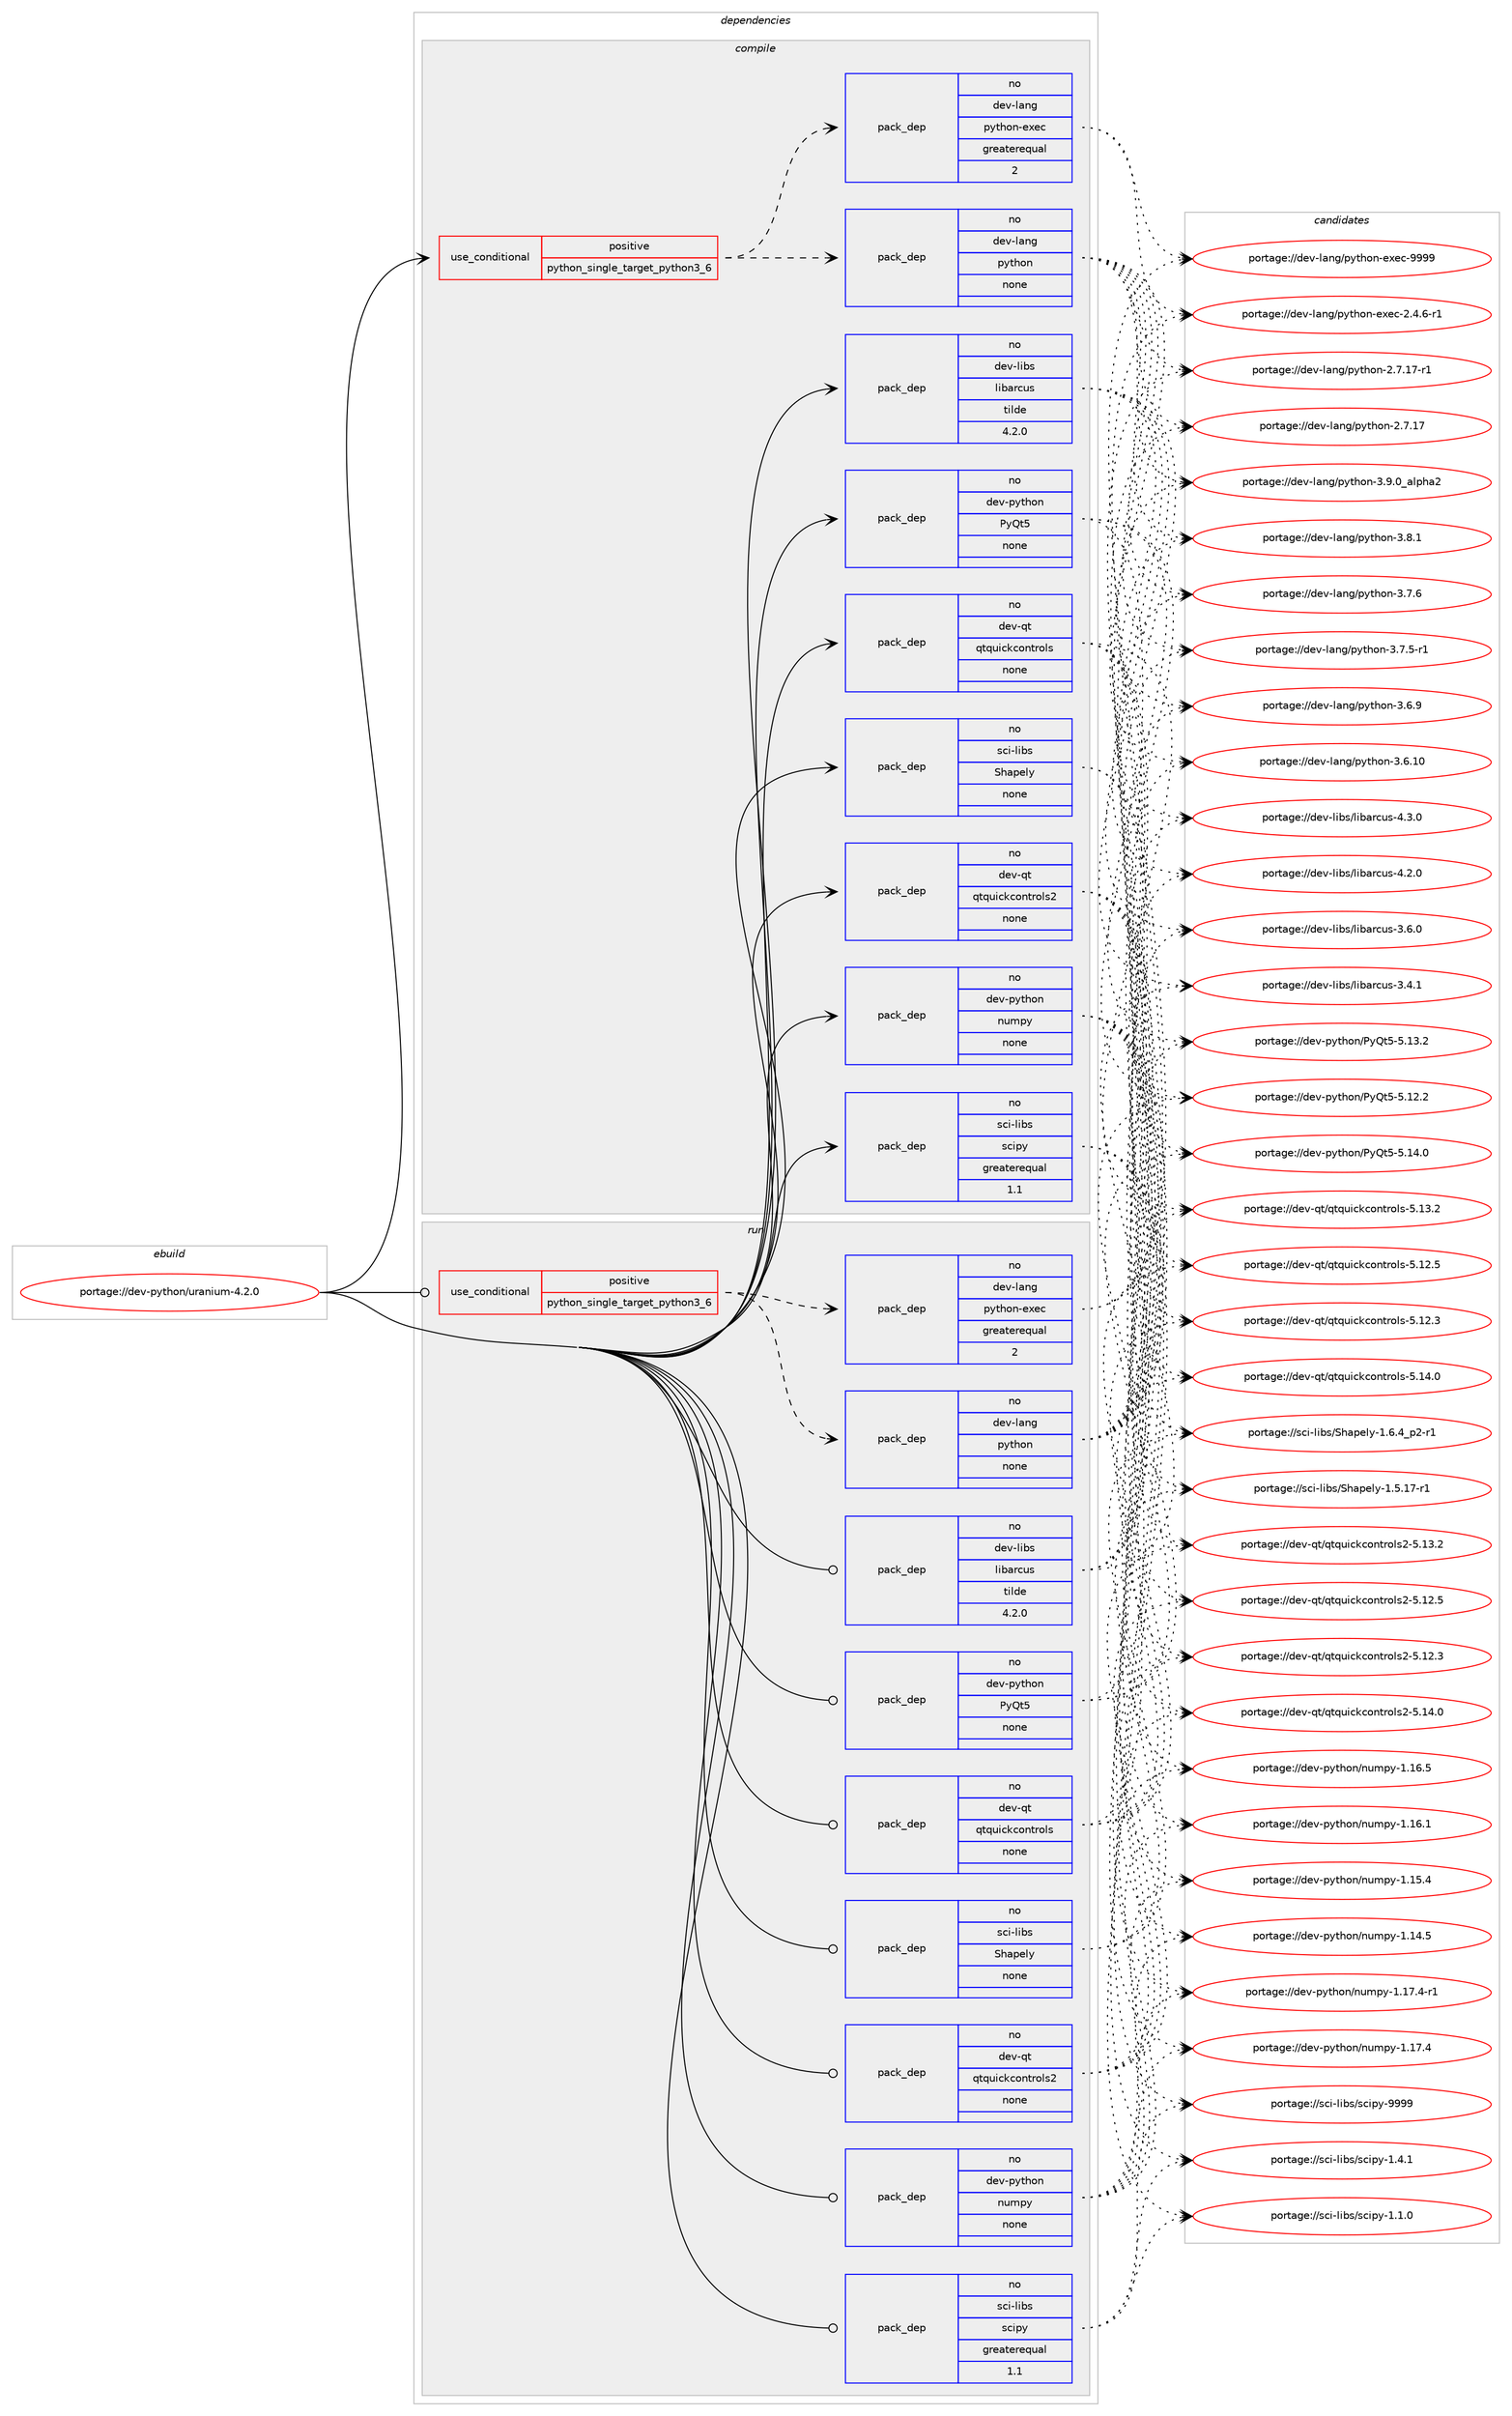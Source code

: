 digraph prolog {

# *************
# Graph options
# *************

newrank=true;
concentrate=true;
compound=true;
graph [rankdir=LR,fontname=Helvetica,fontsize=10,ranksep=1.5];#, ranksep=2.5, nodesep=0.2];
edge  [arrowhead=vee];
node  [fontname=Helvetica,fontsize=10];

# **********
# The ebuild
# **********

subgraph cluster_leftcol {
color=gray;
label=<<i>ebuild</i>>;
id [label="portage://dev-python/uranium-4.2.0", color=red, width=4, href="../dev-python/uranium-4.2.0.svg"];
}

# ****************
# The dependencies
# ****************

subgraph cluster_midcol {
color=gray;
label=<<i>dependencies</i>>;
subgraph cluster_compile {
fillcolor="#eeeeee";
style=filled;
label=<<i>compile</i>>;
subgraph cond104168 {
dependency419767 [label=<<TABLE BORDER="0" CELLBORDER="1" CELLSPACING="0" CELLPADDING="4"><TR><TD ROWSPAN="3" CELLPADDING="10">use_conditional</TD></TR><TR><TD>positive</TD></TR><TR><TD>python_single_target_python3_6</TD></TR></TABLE>>, shape=none, color=red];
subgraph pack310710 {
dependency419768 [label=<<TABLE BORDER="0" CELLBORDER="1" CELLSPACING="0" CELLPADDING="4" WIDTH="220"><TR><TD ROWSPAN="6" CELLPADDING="30">pack_dep</TD></TR><TR><TD WIDTH="110">no</TD></TR><TR><TD>dev-lang</TD></TR><TR><TD>python</TD></TR><TR><TD>none</TD></TR><TR><TD></TD></TR></TABLE>>, shape=none, color=blue];
}
dependency419767:e -> dependency419768:w [weight=20,style="dashed",arrowhead="vee"];
subgraph pack310711 {
dependency419769 [label=<<TABLE BORDER="0" CELLBORDER="1" CELLSPACING="0" CELLPADDING="4" WIDTH="220"><TR><TD ROWSPAN="6" CELLPADDING="30">pack_dep</TD></TR><TR><TD WIDTH="110">no</TD></TR><TR><TD>dev-lang</TD></TR><TR><TD>python-exec</TD></TR><TR><TD>greaterequal</TD></TR><TR><TD>2</TD></TR></TABLE>>, shape=none, color=blue];
}
dependency419767:e -> dependency419769:w [weight=20,style="dashed",arrowhead="vee"];
}
id:e -> dependency419767:w [weight=20,style="solid",arrowhead="vee"];
subgraph pack310712 {
dependency419770 [label=<<TABLE BORDER="0" CELLBORDER="1" CELLSPACING="0" CELLPADDING="4" WIDTH="220"><TR><TD ROWSPAN="6" CELLPADDING="30">pack_dep</TD></TR><TR><TD WIDTH="110">no</TD></TR><TR><TD>dev-libs</TD></TR><TR><TD>libarcus</TD></TR><TR><TD>tilde</TD></TR><TR><TD>4.2.0</TD></TR></TABLE>>, shape=none, color=blue];
}
id:e -> dependency419770:w [weight=20,style="solid",arrowhead="vee"];
subgraph pack310713 {
dependency419771 [label=<<TABLE BORDER="0" CELLBORDER="1" CELLSPACING="0" CELLPADDING="4" WIDTH="220"><TR><TD ROWSPAN="6" CELLPADDING="30">pack_dep</TD></TR><TR><TD WIDTH="110">no</TD></TR><TR><TD>dev-python</TD></TR><TR><TD>PyQt5</TD></TR><TR><TD>none</TD></TR><TR><TD></TD></TR></TABLE>>, shape=none, color=blue];
}
id:e -> dependency419771:w [weight=20,style="solid",arrowhead="vee"];
subgraph pack310714 {
dependency419772 [label=<<TABLE BORDER="0" CELLBORDER="1" CELLSPACING="0" CELLPADDING="4" WIDTH="220"><TR><TD ROWSPAN="6" CELLPADDING="30">pack_dep</TD></TR><TR><TD WIDTH="110">no</TD></TR><TR><TD>dev-python</TD></TR><TR><TD>numpy</TD></TR><TR><TD>none</TD></TR><TR><TD></TD></TR></TABLE>>, shape=none, color=blue];
}
id:e -> dependency419772:w [weight=20,style="solid",arrowhead="vee"];
subgraph pack310715 {
dependency419773 [label=<<TABLE BORDER="0" CELLBORDER="1" CELLSPACING="0" CELLPADDING="4" WIDTH="220"><TR><TD ROWSPAN="6" CELLPADDING="30">pack_dep</TD></TR><TR><TD WIDTH="110">no</TD></TR><TR><TD>dev-qt</TD></TR><TR><TD>qtquickcontrols</TD></TR><TR><TD>none</TD></TR><TR><TD></TD></TR></TABLE>>, shape=none, color=blue];
}
id:e -> dependency419773:w [weight=20,style="solid",arrowhead="vee"];
subgraph pack310716 {
dependency419774 [label=<<TABLE BORDER="0" CELLBORDER="1" CELLSPACING="0" CELLPADDING="4" WIDTH="220"><TR><TD ROWSPAN="6" CELLPADDING="30">pack_dep</TD></TR><TR><TD WIDTH="110">no</TD></TR><TR><TD>dev-qt</TD></TR><TR><TD>qtquickcontrols2</TD></TR><TR><TD>none</TD></TR><TR><TD></TD></TR></TABLE>>, shape=none, color=blue];
}
id:e -> dependency419774:w [weight=20,style="solid",arrowhead="vee"];
subgraph pack310717 {
dependency419775 [label=<<TABLE BORDER="0" CELLBORDER="1" CELLSPACING="0" CELLPADDING="4" WIDTH="220"><TR><TD ROWSPAN="6" CELLPADDING="30">pack_dep</TD></TR><TR><TD WIDTH="110">no</TD></TR><TR><TD>sci-libs</TD></TR><TR><TD>Shapely</TD></TR><TR><TD>none</TD></TR><TR><TD></TD></TR></TABLE>>, shape=none, color=blue];
}
id:e -> dependency419775:w [weight=20,style="solid",arrowhead="vee"];
subgraph pack310718 {
dependency419776 [label=<<TABLE BORDER="0" CELLBORDER="1" CELLSPACING="0" CELLPADDING="4" WIDTH="220"><TR><TD ROWSPAN="6" CELLPADDING="30">pack_dep</TD></TR><TR><TD WIDTH="110">no</TD></TR><TR><TD>sci-libs</TD></TR><TR><TD>scipy</TD></TR><TR><TD>greaterequal</TD></TR><TR><TD>1.1</TD></TR></TABLE>>, shape=none, color=blue];
}
id:e -> dependency419776:w [weight=20,style="solid",arrowhead="vee"];
}
subgraph cluster_compileandrun {
fillcolor="#eeeeee";
style=filled;
label=<<i>compile and run</i>>;
}
subgraph cluster_run {
fillcolor="#eeeeee";
style=filled;
label=<<i>run</i>>;
subgraph cond104169 {
dependency419777 [label=<<TABLE BORDER="0" CELLBORDER="1" CELLSPACING="0" CELLPADDING="4"><TR><TD ROWSPAN="3" CELLPADDING="10">use_conditional</TD></TR><TR><TD>positive</TD></TR><TR><TD>python_single_target_python3_6</TD></TR></TABLE>>, shape=none, color=red];
subgraph pack310719 {
dependency419778 [label=<<TABLE BORDER="0" CELLBORDER="1" CELLSPACING="0" CELLPADDING="4" WIDTH="220"><TR><TD ROWSPAN="6" CELLPADDING="30">pack_dep</TD></TR><TR><TD WIDTH="110">no</TD></TR><TR><TD>dev-lang</TD></TR><TR><TD>python</TD></TR><TR><TD>none</TD></TR><TR><TD></TD></TR></TABLE>>, shape=none, color=blue];
}
dependency419777:e -> dependency419778:w [weight=20,style="dashed",arrowhead="vee"];
subgraph pack310720 {
dependency419779 [label=<<TABLE BORDER="0" CELLBORDER="1" CELLSPACING="0" CELLPADDING="4" WIDTH="220"><TR><TD ROWSPAN="6" CELLPADDING="30">pack_dep</TD></TR><TR><TD WIDTH="110">no</TD></TR><TR><TD>dev-lang</TD></TR><TR><TD>python-exec</TD></TR><TR><TD>greaterequal</TD></TR><TR><TD>2</TD></TR></TABLE>>, shape=none, color=blue];
}
dependency419777:e -> dependency419779:w [weight=20,style="dashed",arrowhead="vee"];
}
id:e -> dependency419777:w [weight=20,style="solid",arrowhead="odot"];
subgraph pack310721 {
dependency419780 [label=<<TABLE BORDER="0" CELLBORDER="1" CELLSPACING="0" CELLPADDING="4" WIDTH="220"><TR><TD ROWSPAN="6" CELLPADDING="30">pack_dep</TD></TR><TR><TD WIDTH="110">no</TD></TR><TR><TD>dev-libs</TD></TR><TR><TD>libarcus</TD></TR><TR><TD>tilde</TD></TR><TR><TD>4.2.0</TD></TR></TABLE>>, shape=none, color=blue];
}
id:e -> dependency419780:w [weight=20,style="solid",arrowhead="odot"];
subgraph pack310722 {
dependency419781 [label=<<TABLE BORDER="0" CELLBORDER="1" CELLSPACING="0" CELLPADDING="4" WIDTH="220"><TR><TD ROWSPAN="6" CELLPADDING="30">pack_dep</TD></TR><TR><TD WIDTH="110">no</TD></TR><TR><TD>dev-python</TD></TR><TR><TD>PyQt5</TD></TR><TR><TD>none</TD></TR><TR><TD></TD></TR></TABLE>>, shape=none, color=blue];
}
id:e -> dependency419781:w [weight=20,style="solid",arrowhead="odot"];
subgraph pack310723 {
dependency419782 [label=<<TABLE BORDER="0" CELLBORDER="1" CELLSPACING="0" CELLPADDING="4" WIDTH="220"><TR><TD ROWSPAN="6" CELLPADDING="30">pack_dep</TD></TR><TR><TD WIDTH="110">no</TD></TR><TR><TD>dev-python</TD></TR><TR><TD>numpy</TD></TR><TR><TD>none</TD></TR><TR><TD></TD></TR></TABLE>>, shape=none, color=blue];
}
id:e -> dependency419782:w [weight=20,style="solid",arrowhead="odot"];
subgraph pack310724 {
dependency419783 [label=<<TABLE BORDER="0" CELLBORDER="1" CELLSPACING="0" CELLPADDING="4" WIDTH="220"><TR><TD ROWSPAN="6" CELLPADDING="30">pack_dep</TD></TR><TR><TD WIDTH="110">no</TD></TR><TR><TD>dev-qt</TD></TR><TR><TD>qtquickcontrols</TD></TR><TR><TD>none</TD></TR><TR><TD></TD></TR></TABLE>>, shape=none, color=blue];
}
id:e -> dependency419783:w [weight=20,style="solid",arrowhead="odot"];
subgraph pack310725 {
dependency419784 [label=<<TABLE BORDER="0" CELLBORDER="1" CELLSPACING="0" CELLPADDING="4" WIDTH="220"><TR><TD ROWSPAN="6" CELLPADDING="30">pack_dep</TD></TR><TR><TD WIDTH="110">no</TD></TR><TR><TD>dev-qt</TD></TR><TR><TD>qtquickcontrols2</TD></TR><TR><TD>none</TD></TR><TR><TD></TD></TR></TABLE>>, shape=none, color=blue];
}
id:e -> dependency419784:w [weight=20,style="solid",arrowhead="odot"];
subgraph pack310726 {
dependency419785 [label=<<TABLE BORDER="0" CELLBORDER="1" CELLSPACING="0" CELLPADDING="4" WIDTH="220"><TR><TD ROWSPAN="6" CELLPADDING="30">pack_dep</TD></TR><TR><TD WIDTH="110">no</TD></TR><TR><TD>sci-libs</TD></TR><TR><TD>Shapely</TD></TR><TR><TD>none</TD></TR><TR><TD></TD></TR></TABLE>>, shape=none, color=blue];
}
id:e -> dependency419785:w [weight=20,style="solid",arrowhead="odot"];
subgraph pack310727 {
dependency419786 [label=<<TABLE BORDER="0" CELLBORDER="1" CELLSPACING="0" CELLPADDING="4" WIDTH="220"><TR><TD ROWSPAN="6" CELLPADDING="30">pack_dep</TD></TR><TR><TD WIDTH="110">no</TD></TR><TR><TD>sci-libs</TD></TR><TR><TD>scipy</TD></TR><TR><TD>greaterequal</TD></TR><TR><TD>1.1</TD></TR></TABLE>>, shape=none, color=blue];
}
id:e -> dependency419786:w [weight=20,style="solid",arrowhead="odot"];
}
}

# **************
# The candidates
# **************

subgraph cluster_choices {
rank=same;
color=gray;
label=<<i>candidates</i>>;

subgraph choice310710 {
color=black;
nodesep=1;
choice10010111845108971101034711212111610411111045514657464895971081121049750 [label="portage://dev-lang/python-3.9.0_alpha2", color=red, width=4,href="../dev-lang/python-3.9.0_alpha2.svg"];
choice100101118451089711010347112121116104111110455146564649 [label="portage://dev-lang/python-3.8.1", color=red, width=4,href="../dev-lang/python-3.8.1.svg"];
choice100101118451089711010347112121116104111110455146554654 [label="portage://dev-lang/python-3.7.6", color=red, width=4,href="../dev-lang/python-3.7.6.svg"];
choice1001011184510897110103471121211161041111104551465546534511449 [label="portage://dev-lang/python-3.7.5-r1", color=red, width=4,href="../dev-lang/python-3.7.5-r1.svg"];
choice100101118451089711010347112121116104111110455146544657 [label="portage://dev-lang/python-3.6.9", color=red, width=4,href="../dev-lang/python-3.6.9.svg"];
choice10010111845108971101034711212111610411111045514654464948 [label="portage://dev-lang/python-3.6.10", color=red, width=4,href="../dev-lang/python-3.6.10.svg"];
choice100101118451089711010347112121116104111110455046554649554511449 [label="portage://dev-lang/python-2.7.17-r1", color=red, width=4,href="../dev-lang/python-2.7.17-r1.svg"];
choice10010111845108971101034711212111610411111045504655464955 [label="portage://dev-lang/python-2.7.17", color=red, width=4,href="../dev-lang/python-2.7.17.svg"];
dependency419768:e -> choice10010111845108971101034711212111610411111045514657464895971081121049750:w [style=dotted,weight="100"];
dependency419768:e -> choice100101118451089711010347112121116104111110455146564649:w [style=dotted,weight="100"];
dependency419768:e -> choice100101118451089711010347112121116104111110455146554654:w [style=dotted,weight="100"];
dependency419768:e -> choice1001011184510897110103471121211161041111104551465546534511449:w [style=dotted,weight="100"];
dependency419768:e -> choice100101118451089711010347112121116104111110455146544657:w [style=dotted,weight="100"];
dependency419768:e -> choice10010111845108971101034711212111610411111045514654464948:w [style=dotted,weight="100"];
dependency419768:e -> choice100101118451089711010347112121116104111110455046554649554511449:w [style=dotted,weight="100"];
dependency419768:e -> choice10010111845108971101034711212111610411111045504655464955:w [style=dotted,weight="100"];
}
subgraph choice310711 {
color=black;
nodesep=1;
choice10010111845108971101034711212111610411111045101120101994557575757 [label="portage://dev-lang/python-exec-9999", color=red, width=4,href="../dev-lang/python-exec-9999.svg"];
choice10010111845108971101034711212111610411111045101120101994550465246544511449 [label="portage://dev-lang/python-exec-2.4.6-r1", color=red, width=4,href="../dev-lang/python-exec-2.4.6-r1.svg"];
dependency419769:e -> choice10010111845108971101034711212111610411111045101120101994557575757:w [style=dotted,weight="100"];
dependency419769:e -> choice10010111845108971101034711212111610411111045101120101994550465246544511449:w [style=dotted,weight="100"];
}
subgraph choice310712 {
color=black;
nodesep=1;
choice100101118451081059811547108105989711499117115455246514648 [label="portage://dev-libs/libarcus-4.3.0", color=red, width=4,href="../dev-libs/libarcus-4.3.0.svg"];
choice100101118451081059811547108105989711499117115455246504648 [label="portage://dev-libs/libarcus-4.2.0", color=red, width=4,href="../dev-libs/libarcus-4.2.0.svg"];
choice100101118451081059811547108105989711499117115455146544648 [label="portage://dev-libs/libarcus-3.6.0", color=red, width=4,href="../dev-libs/libarcus-3.6.0.svg"];
choice100101118451081059811547108105989711499117115455146524649 [label="portage://dev-libs/libarcus-3.4.1", color=red, width=4,href="../dev-libs/libarcus-3.4.1.svg"];
dependency419770:e -> choice100101118451081059811547108105989711499117115455246514648:w [style=dotted,weight="100"];
dependency419770:e -> choice100101118451081059811547108105989711499117115455246504648:w [style=dotted,weight="100"];
dependency419770:e -> choice100101118451081059811547108105989711499117115455146544648:w [style=dotted,weight="100"];
dependency419770:e -> choice100101118451081059811547108105989711499117115455146524649:w [style=dotted,weight="100"];
}
subgraph choice310713 {
color=black;
nodesep=1;
choice100101118451121211161041111104780121811165345534649524648 [label="portage://dev-python/PyQt5-5.14.0", color=red, width=4,href="../dev-python/PyQt5-5.14.0.svg"];
choice100101118451121211161041111104780121811165345534649514650 [label="portage://dev-python/PyQt5-5.13.2", color=red, width=4,href="../dev-python/PyQt5-5.13.2.svg"];
choice100101118451121211161041111104780121811165345534649504650 [label="portage://dev-python/PyQt5-5.12.2", color=red, width=4,href="../dev-python/PyQt5-5.12.2.svg"];
dependency419771:e -> choice100101118451121211161041111104780121811165345534649524648:w [style=dotted,weight="100"];
dependency419771:e -> choice100101118451121211161041111104780121811165345534649514650:w [style=dotted,weight="100"];
dependency419771:e -> choice100101118451121211161041111104780121811165345534649504650:w [style=dotted,weight="100"];
}
subgraph choice310714 {
color=black;
nodesep=1;
choice1001011184511212111610411111047110117109112121454946495546524511449 [label="portage://dev-python/numpy-1.17.4-r1", color=red, width=4,href="../dev-python/numpy-1.17.4-r1.svg"];
choice100101118451121211161041111104711011710911212145494649554652 [label="portage://dev-python/numpy-1.17.4", color=red, width=4,href="../dev-python/numpy-1.17.4.svg"];
choice100101118451121211161041111104711011710911212145494649544653 [label="portage://dev-python/numpy-1.16.5", color=red, width=4,href="../dev-python/numpy-1.16.5.svg"];
choice100101118451121211161041111104711011710911212145494649544649 [label="portage://dev-python/numpy-1.16.1", color=red, width=4,href="../dev-python/numpy-1.16.1.svg"];
choice100101118451121211161041111104711011710911212145494649534652 [label="portage://dev-python/numpy-1.15.4", color=red, width=4,href="../dev-python/numpy-1.15.4.svg"];
choice100101118451121211161041111104711011710911212145494649524653 [label="portage://dev-python/numpy-1.14.5", color=red, width=4,href="../dev-python/numpy-1.14.5.svg"];
dependency419772:e -> choice1001011184511212111610411111047110117109112121454946495546524511449:w [style=dotted,weight="100"];
dependency419772:e -> choice100101118451121211161041111104711011710911212145494649554652:w [style=dotted,weight="100"];
dependency419772:e -> choice100101118451121211161041111104711011710911212145494649544653:w [style=dotted,weight="100"];
dependency419772:e -> choice100101118451121211161041111104711011710911212145494649544649:w [style=dotted,weight="100"];
dependency419772:e -> choice100101118451121211161041111104711011710911212145494649534652:w [style=dotted,weight="100"];
dependency419772:e -> choice100101118451121211161041111104711011710911212145494649524653:w [style=dotted,weight="100"];
}
subgraph choice310715 {
color=black;
nodesep=1;
choice1001011184511311647113116113117105991079911111011611411110811545534649524648 [label="portage://dev-qt/qtquickcontrols-5.14.0", color=red, width=4,href="../dev-qt/qtquickcontrols-5.14.0.svg"];
choice1001011184511311647113116113117105991079911111011611411110811545534649514650 [label="portage://dev-qt/qtquickcontrols-5.13.2", color=red, width=4,href="../dev-qt/qtquickcontrols-5.13.2.svg"];
choice1001011184511311647113116113117105991079911111011611411110811545534649504653 [label="portage://dev-qt/qtquickcontrols-5.12.5", color=red, width=4,href="../dev-qt/qtquickcontrols-5.12.5.svg"];
choice1001011184511311647113116113117105991079911111011611411110811545534649504651 [label="portage://dev-qt/qtquickcontrols-5.12.3", color=red, width=4,href="../dev-qt/qtquickcontrols-5.12.3.svg"];
dependency419773:e -> choice1001011184511311647113116113117105991079911111011611411110811545534649524648:w [style=dotted,weight="100"];
dependency419773:e -> choice1001011184511311647113116113117105991079911111011611411110811545534649514650:w [style=dotted,weight="100"];
dependency419773:e -> choice1001011184511311647113116113117105991079911111011611411110811545534649504653:w [style=dotted,weight="100"];
dependency419773:e -> choice1001011184511311647113116113117105991079911111011611411110811545534649504651:w [style=dotted,weight="100"];
}
subgraph choice310716 {
color=black;
nodesep=1;
choice100101118451131164711311611311710599107991111101161141111081155045534649524648 [label="portage://dev-qt/qtquickcontrols2-5.14.0", color=red, width=4,href="../dev-qt/qtquickcontrols2-5.14.0.svg"];
choice100101118451131164711311611311710599107991111101161141111081155045534649514650 [label="portage://dev-qt/qtquickcontrols2-5.13.2", color=red, width=4,href="../dev-qt/qtquickcontrols2-5.13.2.svg"];
choice100101118451131164711311611311710599107991111101161141111081155045534649504653 [label="portage://dev-qt/qtquickcontrols2-5.12.5", color=red, width=4,href="../dev-qt/qtquickcontrols2-5.12.5.svg"];
choice100101118451131164711311611311710599107991111101161141111081155045534649504651 [label="portage://dev-qt/qtquickcontrols2-5.12.3", color=red, width=4,href="../dev-qt/qtquickcontrols2-5.12.3.svg"];
dependency419774:e -> choice100101118451131164711311611311710599107991111101161141111081155045534649524648:w [style=dotted,weight="100"];
dependency419774:e -> choice100101118451131164711311611311710599107991111101161141111081155045534649514650:w [style=dotted,weight="100"];
dependency419774:e -> choice100101118451131164711311611311710599107991111101161141111081155045534649504653:w [style=dotted,weight="100"];
dependency419774:e -> choice100101118451131164711311611311710599107991111101161141111081155045534649504651:w [style=dotted,weight="100"];
}
subgraph choice310717 {
color=black;
nodesep=1;
choice11599105451081059811547831049711210110812145494654465295112504511449 [label="portage://sci-libs/Shapely-1.6.4_p2-r1", color=red, width=4,href="../sci-libs/Shapely-1.6.4_p2-r1.svg"];
choice115991054510810598115478310497112101108121454946534649554511449 [label="portage://sci-libs/Shapely-1.5.17-r1", color=red, width=4,href="../sci-libs/Shapely-1.5.17-r1.svg"];
dependency419775:e -> choice11599105451081059811547831049711210110812145494654465295112504511449:w [style=dotted,weight="100"];
dependency419775:e -> choice115991054510810598115478310497112101108121454946534649554511449:w [style=dotted,weight="100"];
}
subgraph choice310718 {
color=black;
nodesep=1;
choice11599105451081059811547115991051121214557575757 [label="portage://sci-libs/scipy-9999", color=red, width=4,href="../sci-libs/scipy-9999.svg"];
choice1159910545108105981154711599105112121454946524649 [label="portage://sci-libs/scipy-1.4.1", color=red, width=4,href="../sci-libs/scipy-1.4.1.svg"];
choice1159910545108105981154711599105112121454946494648 [label="portage://sci-libs/scipy-1.1.0", color=red, width=4,href="../sci-libs/scipy-1.1.0.svg"];
dependency419776:e -> choice11599105451081059811547115991051121214557575757:w [style=dotted,weight="100"];
dependency419776:e -> choice1159910545108105981154711599105112121454946524649:w [style=dotted,weight="100"];
dependency419776:e -> choice1159910545108105981154711599105112121454946494648:w [style=dotted,weight="100"];
}
subgraph choice310719 {
color=black;
nodesep=1;
choice10010111845108971101034711212111610411111045514657464895971081121049750 [label="portage://dev-lang/python-3.9.0_alpha2", color=red, width=4,href="../dev-lang/python-3.9.0_alpha2.svg"];
choice100101118451089711010347112121116104111110455146564649 [label="portage://dev-lang/python-3.8.1", color=red, width=4,href="../dev-lang/python-3.8.1.svg"];
choice100101118451089711010347112121116104111110455146554654 [label="portage://dev-lang/python-3.7.6", color=red, width=4,href="../dev-lang/python-3.7.6.svg"];
choice1001011184510897110103471121211161041111104551465546534511449 [label="portage://dev-lang/python-3.7.5-r1", color=red, width=4,href="../dev-lang/python-3.7.5-r1.svg"];
choice100101118451089711010347112121116104111110455146544657 [label="portage://dev-lang/python-3.6.9", color=red, width=4,href="../dev-lang/python-3.6.9.svg"];
choice10010111845108971101034711212111610411111045514654464948 [label="portage://dev-lang/python-3.6.10", color=red, width=4,href="../dev-lang/python-3.6.10.svg"];
choice100101118451089711010347112121116104111110455046554649554511449 [label="portage://dev-lang/python-2.7.17-r1", color=red, width=4,href="../dev-lang/python-2.7.17-r1.svg"];
choice10010111845108971101034711212111610411111045504655464955 [label="portage://dev-lang/python-2.7.17", color=red, width=4,href="../dev-lang/python-2.7.17.svg"];
dependency419778:e -> choice10010111845108971101034711212111610411111045514657464895971081121049750:w [style=dotted,weight="100"];
dependency419778:e -> choice100101118451089711010347112121116104111110455146564649:w [style=dotted,weight="100"];
dependency419778:e -> choice100101118451089711010347112121116104111110455146554654:w [style=dotted,weight="100"];
dependency419778:e -> choice1001011184510897110103471121211161041111104551465546534511449:w [style=dotted,weight="100"];
dependency419778:e -> choice100101118451089711010347112121116104111110455146544657:w [style=dotted,weight="100"];
dependency419778:e -> choice10010111845108971101034711212111610411111045514654464948:w [style=dotted,weight="100"];
dependency419778:e -> choice100101118451089711010347112121116104111110455046554649554511449:w [style=dotted,weight="100"];
dependency419778:e -> choice10010111845108971101034711212111610411111045504655464955:w [style=dotted,weight="100"];
}
subgraph choice310720 {
color=black;
nodesep=1;
choice10010111845108971101034711212111610411111045101120101994557575757 [label="portage://dev-lang/python-exec-9999", color=red, width=4,href="../dev-lang/python-exec-9999.svg"];
choice10010111845108971101034711212111610411111045101120101994550465246544511449 [label="portage://dev-lang/python-exec-2.4.6-r1", color=red, width=4,href="../dev-lang/python-exec-2.4.6-r1.svg"];
dependency419779:e -> choice10010111845108971101034711212111610411111045101120101994557575757:w [style=dotted,weight="100"];
dependency419779:e -> choice10010111845108971101034711212111610411111045101120101994550465246544511449:w [style=dotted,weight="100"];
}
subgraph choice310721 {
color=black;
nodesep=1;
choice100101118451081059811547108105989711499117115455246514648 [label="portage://dev-libs/libarcus-4.3.0", color=red, width=4,href="../dev-libs/libarcus-4.3.0.svg"];
choice100101118451081059811547108105989711499117115455246504648 [label="portage://dev-libs/libarcus-4.2.0", color=red, width=4,href="../dev-libs/libarcus-4.2.0.svg"];
choice100101118451081059811547108105989711499117115455146544648 [label="portage://dev-libs/libarcus-3.6.0", color=red, width=4,href="../dev-libs/libarcus-3.6.0.svg"];
choice100101118451081059811547108105989711499117115455146524649 [label="portage://dev-libs/libarcus-3.4.1", color=red, width=4,href="../dev-libs/libarcus-3.4.1.svg"];
dependency419780:e -> choice100101118451081059811547108105989711499117115455246514648:w [style=dotted,weight="100"];
dependency419780:e -> choice100101118451081059811547108105989711499117115455246504648:w [style=dotted,weight="100"];
dependency419780:e -> choice100101118451081059811547108105989711499117115455146544648:w [style=dotted,weight="100"];
dependency419780:e -> choice100101118451081059811547108105989711499117115455146524649:w [style=dotted,weight="100"];
}
subgraph choice310722 {
color=black;
nodesep=1;
choice100101118451121211161041111104780121811165345534649524648 [label="portage://dev-python/PyQt5-5.14.0", color=red, width=4,href="../dev-python/PyQt5-5.14.0.svg"];
choice100101118451121211161041111104780121811165345534649514650 [label="portage://dev-python/PyQt5-5.13.2", color=red, width=4,href="../dev-python/PyQt5-5.13.2.svg"];
choice100101118451121211161041111104780121811165345534649504650 [label="portage://dev-python/PyQt5-5.12.2", color=red, width=4,href="../dev-python/PyQt5-5.12.2.svg"];
dependency419781:e -> choice100101118451121211161041111104780121811165345534649524648:w [style=dotted,weight="100"];
dependency419781:e -> choice100101118451121211161041111104780121811165345534649514650:w [style=dotted,weight="100"];
dependency419781:e -> choice100101118451121211161041111104780121811165345534649504650:w [style=dotted,weight="100"];
}
subgraph choice310723 {
color=black;
nodesep=1;
choice1001011184511212111610411111047110117109112121454946495546524511449 [label="portage://dev-python/numpy-1.17.4-r1", color=red, width=4,href="../dev-python/numpy-1.17.4-r1.svg"];
choice100101118451121211161041111104711011710911212145494649554652 [label="portage://dev-python/numpy-1.17.4", color=red, width=4,href="../dev-python/numpy-1.17.4.svg"];
choice100101118451121211161041111104711011710911212145494649544653 [label="portage://dev-python/numpy-1.16.5", color=red, width=4,href="../dev-python/numpy-1.16.5.svg"];
choice100101118451121211161041111104711011710911212145494649544649 [label="portage://dev-python/numpy-1.16.1", color=red, width=4,href="../dev-python/numpy-1.16.1.svg"];
choice100101118451121211161041111104711011710911212145494649534652 [label="portage://dev-python/numpy-1.15.4", color=red, width=4,href="../dev-python/numpy-1.15.4.svg"];
choice100101118451121211161041111104711011710911212145494649524653 [label="portage://dev-python/numpy-1.14.5", color=red, width=4,href="../dev-python/numpy-1.14.5.svg"];
dependency419782:e -> choice1001011184511212111610411111047110117109112121454946495546524511449:w [style=dotted,weight="100"];
dependency419782:e -> choice100101118451121211161041111104711011710911212145494649554652:w [style=dotted,weight="100"];
dependency419782:e -> choice100101118451121211161041111104711011710911212145494649544653:w [style=dotted,weight="100"];
dependency419782:e -> choice100101118451121211161041111104711011710911212145494649544649:w [style=dotted,weight="100"];
dependency419782:e -> choice100101118451121211161041111104711011710911212145494649534652:w [style=dotted,weight="100"];
dependency419782:e -> choice100101118451121211161041111104711011710911212145494649524653:w [style=dotted,weight="100"];
}
subgraph choice310724 {
color=black;
nodesep=1;
choice1001011184511311647113116113117105991079911111011611411110811545534649524648 [label="portage://dev-qt/qtquickcontrols-5.14.0", color=red, width=4,href="../dev-qt/qtquickcontrols-5.14.0.svg"];
choice1001011184511311647113116113117105991079911111011611411110811545534649514650 [label="portage://dev-qt/qtquickcontrols-5.13.2", color=red, width=4,href="../dev-qt/qtquickcontrols-5.13.2.svg"];
choice1001011184511311647113116113117105991079911111011611411110811545534649504653 [label="portage://dev-qt/qtquickcontrols-5.12.5", color=red, width=4,href="../dev-qt/qtquickcontrols-5.12.5.svg"];
choice1001011184511311647113116113117105991079911111011611411110811545534649504651 [label="portage://dev-qt/qtquickcontrols-5.12.3", color=red, width=4,href="../dev-qt/qtquickcontrols-5.12.3.svg"];
dependency419783:e -> choice1001011184511311647113116113117105991079911111011611411110811545534649524648:w [style=dotted,weight="100"];
dependency419783:e -> choice1001011184511311647113116113117105991079911111011611411110811545534649514650:w [style=dotted,weight="100"];
dependency419783:e -> choice1001011184511311647113116113117105991079911111011611411110811545534649504653:w [style=dotted,weight="100"];
dependency419783:e -> choice1001011184511311647113116113117105991079911111011611411110811545534649504651:w [style=dotted,weight="100"];
}
subgraph choice310725 {
color=black;
nodesep=1;
choice100101118451131164711311611311710599107991111101161141111081155045534649524648 [label="portage://dev-qt/qtquickcontrols2-5.14.0", color=red, width=4,href="../dev-qt/qtquickcontrols2-5.14.0.svg"];
choice100101118451131164711311611311710599107991111101161141111081155045534649514650 [label="portage://dev-qt/qtquickcontrols2-5.13.2", color=red, width=4,href="../dev-qt/qtquickcontrols2-5.13.2.svg"];
choice100101118451131164711311611311710599107991111101161141111081155045534649504653 [label="portage://dev-qt/qtquickcontrols2-5.12.5", color=red, width=4,href="../dev-qt/qtquickcontrols2-5.12.5.svg"];
choice100101118451131164711311611311710599107991111101161141111081155045534649504651 [label="portage://dev-qt/qtquickcontrols2-5.12.3", color=red, width=4,href="../dev-qt/qtquickcontrols2-5.12.3.svg"];
dependency419784:e -> choice100101118451131164711311611311710599107991111101161141111081155045534649524648:w [style=dotted,weight="100"];
dependency419784:e -> choice100101118451131164711311611311710599107991111101161141111081155045534649514650:w [style=dotted,weight="100"];
dependency419784:e -> choice100101118451131164711311611311710599107991111101161141111081155045534649504653:w [style=dotted,weight="100"];
dependency419784:e -> choice100101118451131164711311611311710599107991111101161141111081155045534649504651:w [style=dotted,weight="100"];
}
subgraph choice310726 {
color=black;
nodesep=1;
choice11599105451081059811547831049711210110812145494654465295112504511449 [label="portage://sci-libs/Shapely-1.6.4_p2-r1", color=red, width=4,href="../sci-libs/Shapely-1.6.4_p2-r1.svg"];
choice115991054510810598115478310497112101108121454946534649554511449 [label="portage://sci-libs/Shapely-1.5.17-r1", color=red, width=4,href="../sci-libs/Shapely-1.5.17-r1.svg"];
dependency419785:e -> choice11599105451081059811547831049711210110812145494654465295112504511449:w [style=dotted,weight="100"];
dependency419785:e -> choice115991054510810598115478310497112101108121454946534649554511449:w [style=dotted,weight="100"];
}
subgraph choice310727 {
color=black;
nodesep=1;
choice11599105451081059811547115991051121214557575757 [label="portage://sci-libs/scipy-9999", color=red, width=4,href="../sci-libs/scipy-9999.svg"];
choice1159910545108105981154711599105112121454946524649 [label="portage://sci-libs/scipy-1.4.1", color=red, width=4,href="../sci-libs/scipy-1.4.1.svg"];
choice1159910545108105981154711599105112121454946494648 [label="portage://sci-libs/scipy-1.1.0", color=red, width=4,href="../sci-libs/scipy-1.1.0.svg"];
dependency419786:e -> choice11599105451081059811547115991051121214557575757:w [style=dotted,weight="100"];
dependency419786:e -> choice1159910545108105981154711599105112121454946524649:w [style=dotted,weight="100"];
dependency419786:e -> choice1159910545108105981154711599105112121454946494648:w [style=dotted,weight="100"];
}
}

}
